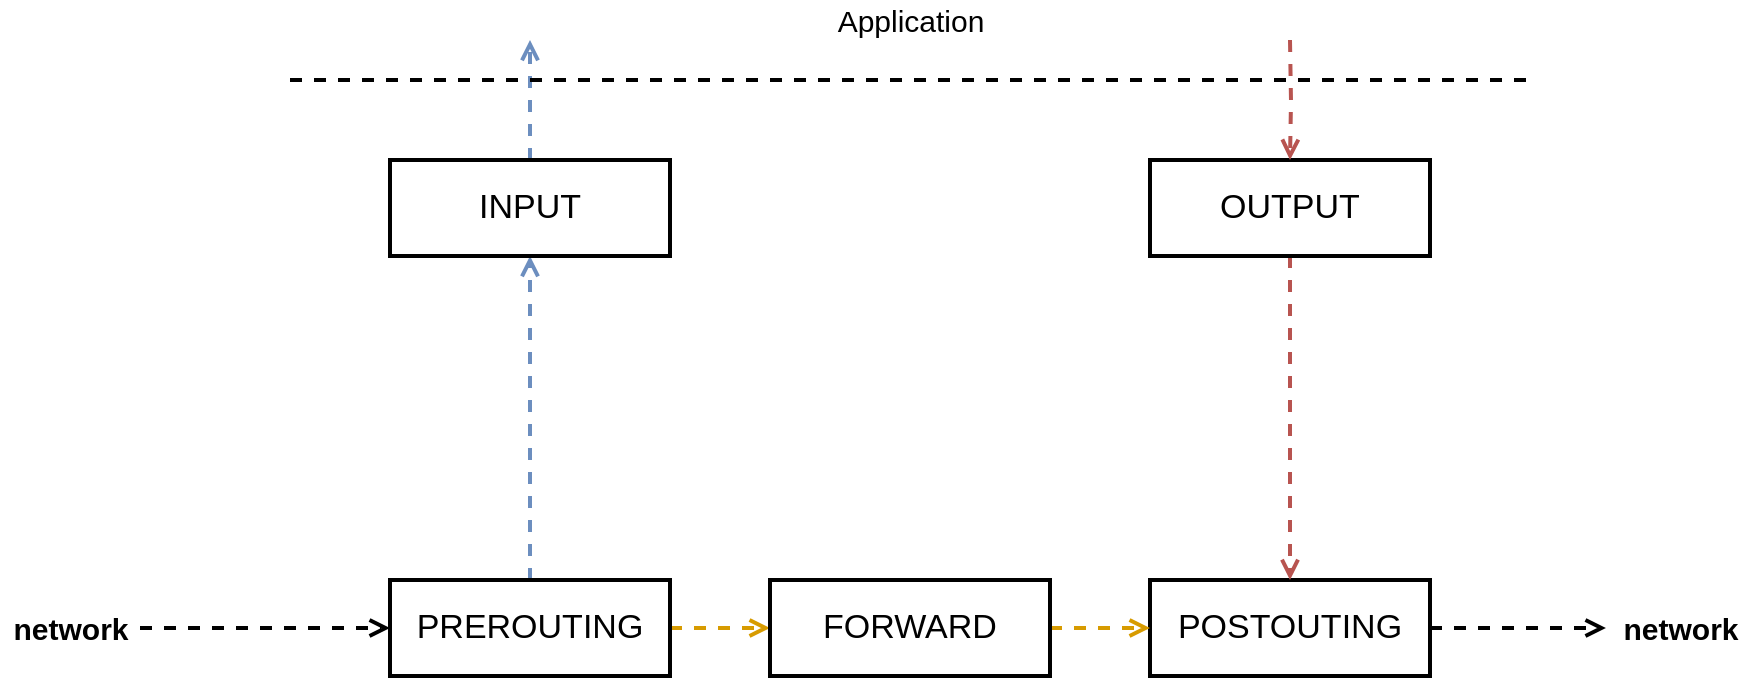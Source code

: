 <mxfile version="14.6.13" type="device" pages="2"><diagram id="NQ5pIypGzMbTeoP5XsPn" name="iptables"><mxGraphModel dx="1956" dy="1003" grid="1" gridSize="10" guides="1" tooltips="1" connect="1" arrows="1" fold="1" page="1" pageScale="1" pageWidth="850" pageHeight="1100" math="0" shadow="0"><root><mxCell id="0"/><mxCell id="1" parent="0"/><mxCell id="6FJws1YyeLk-1MuDBynL-9" style="edgeStyle=orthogonalEdgeStyle;rounded=0;orthogonalLoop=1;jettySize=auto;html=1;exitX=0.5;exitY=0;exitDx=0;exitDy=0;entryX=0.5;entryY=1;entryDx=0;entryDy=0;dashed=1;fontSize=15;endArrow=open;endFill=0;strokeWidth=2;fillColor=#dae8fc;strokeColor=#6c8ebf;" edge="1" parent="1" source="6FJws1YyeLk-1MuDBynL-2" target="6FJws1YyeLk-1MuDBynL-3"><mxGeometry relative="1" as="geometry"/></mxCell><mxCell id="6FJws1YyeLk-1MuDBynL-16" style="edgeStyle=orthogonalEdgeStyle;rounded=0;orthogonalLoop=1;jettySize=auto;html=1;exitX=1;exitY=0.5;exitDx=0;exitDy=0;entryX=0;entryY=0.5;entryDx=0;entryDy=0;dashed=1;fontSize=15;endArrow=open;endFill=0;strokeWidth=2;fillColor=#ffe6cc;strokeColor=#d79b00;" edge="1" parent="1" source="6FJws1YyeLk-1MuDBynL-2" target="6FJws1YyeLk-1MuDBynL-6"><mxGeometry relative="1" as="geometry"/></mxCell><mxCell id="6FJws1YyeLk-1MuDBynL-2" value="PREROUTING" style="rounded=0;whiteSpace=wrap;html=1;strokeWidth=2;fontSize=17;" vertex="1" parent="1"><mxGeometry x="140" y="470" width="140" height="48" as="geometry"/></mxCell><mxCell id="6FJws1YyeLk-1MuDBynL-13" style="edgeStyle=orthogonalEdgeStyle;rounded=0;orthogonalLoop=1;jettySize=auto;html=1;exitX=0.5;exitY=0;exitDx=0;exitDy=0;dashed=1;fontSize=15;endArrow=open;endFill=0;strokeWidth=2;fillColor=#dae8fc;strokeColor=#6c8ebf;" edge="1" parent="1" source="6FJws1YyeLk-1MuDBynL-3"><mxGeometry relative="1" as="geometry"><mxPoint x="210" y="200" as="targetPoint"/></mxGeometry></mxCell><mxCell id="6FJws1YyeLk-1MuDBynL-3" value="INPUT" style="rounded=0;whiteSpace=wrap;html=1;strokeWidth=2;fontSize=17;" vertex="1" parent="1"><mxGeometry x="140" y="260" width="140" height="48" as="geometry"/></mxCell><mxCell id="6FJws1YyeLk-1MuDBynL-18" style="edgeStyle=orthogonalEdgeStyle;rounded=0;orthogonalLoop=1;jettySize=auto;html=1;exitX=1;exitY=0.5;exitDx=0;exitDy=0;dashed=1;fontSize=15;endArrow=open;endFill=0;strokeWidth=2;entryX=-0.029;entryY=0.5;entryDx=0;entryDy=0;entryPerimeter=0;" edge="1" parent="1" source="6FJws1YyeLk-1MuDBynL-4" target="6FJws1YyeLk-1MuDBynL-19"><mxGeometry relative="1" as="geometry"><mxPoint x="730" y="500" as="targetPoint"/></mxGeometry></mxCell><mxCell id="6FJws1YyeLk-1MuDBynL-4" value="POSTOUTING" style="rounded=0;whiteSpace=wrap;html=1;strokeWidth=2;fontSize=17;" vertex="1" parent="1"><mxGeometry x="520" y="470" width="140" height="48" as="geometry"/></mxCell><mxCell id="6FJws1YyeLk-1MuDBynL-15" style="edgeStyle=orthogonalEdgeStyle;rounded=0;orthogonalLoop=1;jettySize=auto;html=1;exitX=0.5;exitY=1;exitDx=0;exitDy=0;entryX=0.5;entryY=0;entryDx=0;entryDy=0;dashed=1;fontSize=15;endArrow=open;endFill=0;strokeWidth=2;fillColor=#f8cecc;strokeColor=#b85450;" edge="1" parent="1" source="6FJws1YyeLk-1MuDBynL-5" target="6FJws1YyeLk-1MuDBynL-4"><mxGeometry relative="1" as="geometry"/></mxCell><mxCell id="6FJws1YyeLk-1MuDBynL-5" value="OUTPUT" style="rounded=0;whiteSpace=wrap;html=1;strokeWidth=2;fontSize=17;" vertex="1" parent="1"><mxGeometry x="520" y="260" width="140" height="48" as="geometry"/></mxCell><mxCell id="6FJws1YyeLk-1MuDBynL-17" style="edgeStyle=orthogonalEdgeStyle;rounded=0;orthogonalLoop=1;jettySize=auto;html=1;exitX=1;exitY=0.5;exitDx=0;exitDy=0;entryX=0;entryY=0.5;entryDx=0;entryDy=0;dashed=1;fontSize=15;endArrow=open;endFill=0;strokeWidth=2;fillColor=#ffe6cc;strokeColor=#d79b00;" edge="1" parent="1" source="6FJws1YyeLk-1MuDBynL-6" target="6FJws1YyeLk-1MuDBynL-4"><mxGeometry relative="1" as="geometry"/></mxCell><mxCell id="6FJws1YyeLk-1MuDBynL-6" value="FORWARD" style="rounded=0;whiteSpace=wrap;html=1;strokeWidth=2;fontSize=17;" vertex="1" parent="1"><mxGeometry x="330" y="470" width="140" height="48" as="geometry"/></mxCell><mxCell id="6FJws1YyeLk-1MuDBynL-8" value="" style="edgeStyle=orthogonalEdgeStyle;rounded=0;orthogonalLoop=1;jettySize=auto;html=1;dashed=1;endArrow=open;endFill=0;strokeWidth=2;" edge="1" parent="1" source="6FJws1YyeLk-1MuDBynL-7" target="6FJws1YyeLk-1MuDBynL-2"><mxGeometry relative="1" as="geometry"/></mxCell><mxCell id="6FJws1YyeLk-1MuDBynL-7" value="network" style="text;html=1;align=center;verticalAlign=middle;resizable=0;points=[];autosize=1;strokeColor=none;fontStyle=1;fontSize=15;" vertex="1" parent="1"><mxGeometry x="-55" y="484" width="70" height="20" as="geometry"/></mxCell><mxCell id="6FJws1YyeLk-1MuDBynL-11" value="" style="endArrow=none;dashed=1;html=1;fontSize=15;strokeWidth=2;" edge="1" parent="1"><mxGeometry width="50" height="50" relative="1" as="geometry"><mxPoint x="90" y="220" as="sourcePoint"/><mxPoint x="710" y="220" as="targetPoint"/></mxGeometry></mxCell><mxCell id="6FJws1YyeLk-1MuDBynL-14" value="" style="edgeStyle=orthogonalEdgeStyle;rounded=0;orthogonalLoop=1;jettySize=auto;html=1;dashed=1;fontSize=15;endArrow=open;endFill=0;strokeWidth=2;fillColor=#f8cecc;strokeColor=#b85450;" edge="1" parent="1" target="6FJws1YyeLk-1MuDBynL-5"><mxGeometry relative="1" as="geometry"><mxPoint x="590" y="200" as="sourcePoint"/></mxGeometry></mxCell><mxCell id="6FJws1YyeLk-1MuDBynL-12" value="Application" style="text;html=1;align=center;verticalAlign=middle;resizable=0;points=[];autosize=1;strokeColor=none;fontSize=15;" vertex="1" parent="1"><mxGeometry x="355" y="180" width="90" height="20" as="geometry"/></mxCell><mxCell id="6FJws1YyeLk-1MuDBynL-19" value="network" style="text;html=1;align=center;verticalAlign=middle;resizable=0;points=[];autosize=1;strokeColor=none;fontStyle=1;fontSize=15;" vertex="1" parent="1"><mxGeometry x="750" y="484" width="70" height="20" as="geometry"/></mxCell></root></mxGraphModel></diagram><diagram id="3x_xeYboJHDar4_-gzLz" name="LVS in iptables"><mxGraphModel dx="1956" dy="1003" grid="1" gridSize="10" guides="1" tooltips="1" connect="1" arrows="1" fold="1" page="1" pageScale="1" pageWidth="850" pageHeight="1100" math="0" shadow="0"><root><mxCell id="AmATDKVhhnUrC2aZ5YSU-0"/><mxCell id="AmATDKVhhnUrC2aZ5YSU-1" parent="AmATDKVhhnUrC2aZ5YSU-0"/><mxCell id="AmATDKVhhnUrC2aZ5YSU-2" style="edgeStyle=orthogonalEdgeStyle;rounded=0;orthogonalLoop=1;jettySize=auto;html=1;exitX=0.5;exitY=0;exitDx=0;exitDy=0;entryX=1;entryY=1;entryDx=0;entryDy=0;dashed=1;fontSize=15;endArrow=open;endFill=0;strokeWidth=2;fillColor=#dae8fc;strokeColor=#6c8ebf;" edge="1" parent="AmATDKVhhnUrC2aZ5YSU-1" source="AmATDKVhhnUrC2aZ5YSU-4" target="AmATDKVhhnUrC2aZ5YSU-6"><mxGeometry relative="1" as="geometry"/></mxCell><mxCell id="AmATDKVhhnUrC2aZ5YSU-3" style="edgeStyle=orthogonalEdgeStyle;rounded=0;orthogonalLoop=1;jettySize=auto;html=1;exitX=1;exitY=0.5;exitDx=0;exitDy=0;entryX=0;entryY=0.5;entryDx=0;entryDy=0;dashed=1;fontSize=15;endArrow=open;endFill=0;strokeWidth=2;fillColor=#ffe6cc;strokeColor=#d79b00;" edge="1" parent="AmATDKVhhnUrC2aZ5YSU-1" source="AmATDKVhhnUrC2aZ5YSU-4" target="AmATDKVhhnUrC2aZ5YSU-12"><mxGeometry relative="1" as="geometry"/></mxCell><mxCell id="AmATDKVhhnUrC2aZ5YSU-4" value="PREROUTING" style="rounded=0;whiteSpace=wrap;html=1;strokeWidth=2;fontSize=17;" vertex="1" parent="AmATDKVhhnUrC2aZ5YSU-1"><mxGeometry x="140" y="470" width="140" height="48" as="geometry"/></mxCell><mxCell id="AmATDKVhhnUrC2aZ5YSU-5" style="edgeStyle=orthogonalEdgeStyle;rounded=0;orthogonalLoop=1;jettySize=auto;html=1;exitX=1;exitY=0;exitDx=0;exitDy=0;dashed=1;fontSize=15;endArrow=open;endFill=0;strokeWidth=2;fillColor=#dae8fc;strokeColor=#6c8ebf;" edge="1" parent="AmATDKVhhnUrC2aZ5YSU-1" source="AmATDKVhhnUrC2aZ5YSU-6"><mxGeometry relative="1" as="geometry"><mxPoint x="210" y="200" as="targetPoint"/></mxGeometry></mxCell><mxCell id="AmATDKVhhnUrC2aZ5YSU-6" value="INPUT" style="rounded=0;whiteSpace=wrap;html=1;strokeWidth=2;fontSize=17;" vertex="1" parent="AmATDKVhhnUrC2aZ5YSU-1"><mxGeometry x="140" y="260" width="70" height="48" as="geometry"/></mxCell><mxCell id="AmATDKVhhnUrC2aZ5YSU-7" style="edgeStyle=orthogonalEdgeStyle;rounded=0;orthogonalLoop=1;jettySize=auto;html=1;exitX=1;exitY=0.5;exitDx=0;exitDy=0;dashed=1;fontSize=15;endArrow=open;endFill=0;strokeWidth=2;entryX=-0.029;entryY=0.5;entryDx=0;entryDy=0;entryPerimeter=0;" edge="1" parent="AmATDKVhhnUrC2aZ5YSU-1" source="AmATDKVhhnUrC2aZ5YSU-8" target="AmATDKVhhnUrC2aZ5YSU-18"><mxGeometry relative="1" as="geometry"><mxPoint x="730" y="500" as="targetPoint"/></mxGeometry></mxCell><mxCell id="AmATDKVhhnUrC2aZ5YSU-8" value="POSTOUTING" style="rounded=0;whiteSpace=wrap;html=1;strokeWidth=2;fontSize=17;" vertex="1" parent="AmATDKVhhnUrC2aZ5YSU-1"><mxGeometry x="520" y="470" width="140" height="48" as="geometry"/></mxCell><mxCell id="AmATDKVhhnUrC2aZ5YSU-9" style="edgeStyle=orthogonalEdgeStyle;rounded=0;orthogonalLoop=1;jettySize=auto;html=1;exitX=0.5;exitY=1;exitDx=0;exitDy=0;entryX=0.5;entryY=0;entryDx=0;entryDy=0;dashed=1;fontSize=15;endArrow=open;endFill=0;strokeWidth=2;fillColor=#f8cecc;strokeColor=#b85450;" edge="1" parent="AmATDKVhhnUrC2aZ5YSU-1" source="AmATDKVhhnUrC2aZ5YSU-10" target="AmATDKVhhnUrC2aZ5YSU-8"><mxGeometry relative="1" as="geometry"/></mxCell><mxCell id="AmATDKVhhnUrC2aZ5YSU-10" value="OUTPUT" style="rounded=0;whiteSpace=wrap;html=1;strokeWidth=2;fontSize=17;" vertex="1" parent="AmATDKVhhnUrC2aZ5YSU-1"><mxGeometry x="520" y="260" width="140" height="48" as="geometry"/></mxCell><mxCell id="AmATDKVhhnUrC2aZ5YSU-11" style="edgeStyle=orthogonalEdgeStyle;rounded=0;orthogonalLoop=1;jettySize=auto;html=1;exitX=1;exitY=0.5;exitDx=0;exitDy=0;entryX=0;entryY=0.5;entryDx=0;entryDy=0;dashed=1;fontSize=15;endArrow=open;endFill=0;strokeWidth=2;fillColor=#ffe6cc;strokeColor=#d79b00;" edge="1" parent="AmATDKVhhnUrC2aZ5YSU-1" source="AmATDKVhhnUrC2aZ5YSU-12" target="AmATDKVhhnUrC2aZ5YSU-8"><mxGeometry relative="1" as="geometry"/></mxCell><mxCell id="AmATDKVhhnUrC2aZ5YSU-12" value="FORWARD" style="rounded=0;whiteSpace=wrap;html=1;strokeWidth=2;fontSize=17;" vertex="1" parent="AmATDKVhhnUrC2aZ5YSU-1"><mxGeometry x="330" y="470" width="140" height="48" as="geometry"/></mxCell><mxCell id="AmATDKVhhnUrC2aZ5YSU-13" value="" style="edgeStyle=orthogonalEdgeStyle;rounded=0;orthogonalLoop=1;jettySize=auto;html=1;dashed=1;endArrow=open;endFill=0;strokeWidth=2;" edge="1" parent="AmATDKVhhnUrC2aZ5YSU-1" source="AmATDKVhhnUrC2aZ5YSU-14" target="AmATDKVhhnUrC2aZ5YSU-4"><mxGeometry relative="1" as="geometry"/></mxCell><mxCell id="AmATDKVhhnUrC2aZ5YSU-14" value="network" style="text;html=1;align=center;verticalAlign=middle;resizable=0;points=[];autosize=1;strokeColor=none;fontStyle=1;fontSize=15;" vertex="1" parent="AmATDKVhhnUrC2aZ5YSU-1"><mxGeometry x="-55" y="484" width="70" height="20" as="geometry"/></mxCell><mxCell id="AmATDKVhhnUrC2aZ5YSU-15" value="" style="endArrow=none;dashed=1;html=1;fontSize=15;strokeWidth=2;" edge="1" parent="AmATDKVhhnUrC2aZ5YSU-1"><mxGeometry width="50" height="50" relative="1" as="geometry"><mxPoint x="90" y="220" as="sourcePoint"/><mxPoint x="710" y="220" as="targetPoint"/></mxGeometry></mxCell><mxCell id="AmATDKVhhnUrC2aZ5YSU-16" value="" style="edgeStyle=orthogonalEdgeStyle;rounded=0;orthogonalLoop=1;jettySize=auto;html=1;dashed=1;fontSize=15;endArrow=open;endFill=0;strokeWidth=2;fillColor=#f8cecc;strokeColor=#b85450;" edge="1" parent="AmATDKVhhnUrC2aZ5YSU-1" target="AmATDKVhhnUrC2aZ5YSU-10"><mxGeometry relative="1" as="geometry"><mxPoint x="590" y="200" as="sourcePoint"/></mxGeometry></mxCell><mxCell id="AmATDKVhhnUrC2aZ5YSU-17" value="Application" style="text;html=1;align=center;verticalAlign=middle;resizable=0;points=[];autosize=1;strokeColor=none;fontSize=15;" vertex="1" parent="AmATDKVhhnUrC2aZ5YSU-1"><mxGeometry x="355" y="180" width="90" height="20" as="geometry"/></mxCell><mxCell id="AmATDKVhhnUrC2aZ5YSU-18" value="network" style="text;html=1;align=center;verticalAlign=middle;resizable=0;points=[];autosize=1;strokeColor=none;fontStyle=1;fontSize=15;" vertex="1" parent="AmATDKVhhnUrC2aZ5YSU-1"><mxGeometry x="750" y="484" width="70" height="20" as="geometry"/></mxCell><mxCell id="AmATDKVhhnUrC2aZ5YSU-19" style="edgeStyle=orthogonalEdgeStyle;rounded=0;orthogonalLoop=1;jettySize=auto;html=1;exitX=0.5;exitY=1;exitDx=0;exitDy=0;entryX=0.25;entryY=0;entryDx=0;entryDy=0;dashed=1;fontSize=15;endArrow=open;endFill=0;strokeWidth=2;curved=1;fillColor=#f8cecc;strokeColor=#b85450;" edge="1" parent="AmATDKVhhnUrC2aZ5YSU-1" source="AmATDKVhhnUrC2aZ5YSU-20" target="AmATDKVhhnUrC2aZ5YSU-8"><mxGeometry relative="1" as="geometry"/></mxCell><mxCell id="AmATDKVhhnUrC2aZ5YSU-20" value="LVS" style="rounded=0;whiteSpace=wrap;html=1;strokeWidth=2;fontSize=17;" vertex="1" parent="AmATDKVhhnUrC2aZ5YSU-1"><mxGeometry x="210" y="260" width="70" height="48" as="geometry"/></mxCell></root></mxGraphModel></diagram></mxfile>